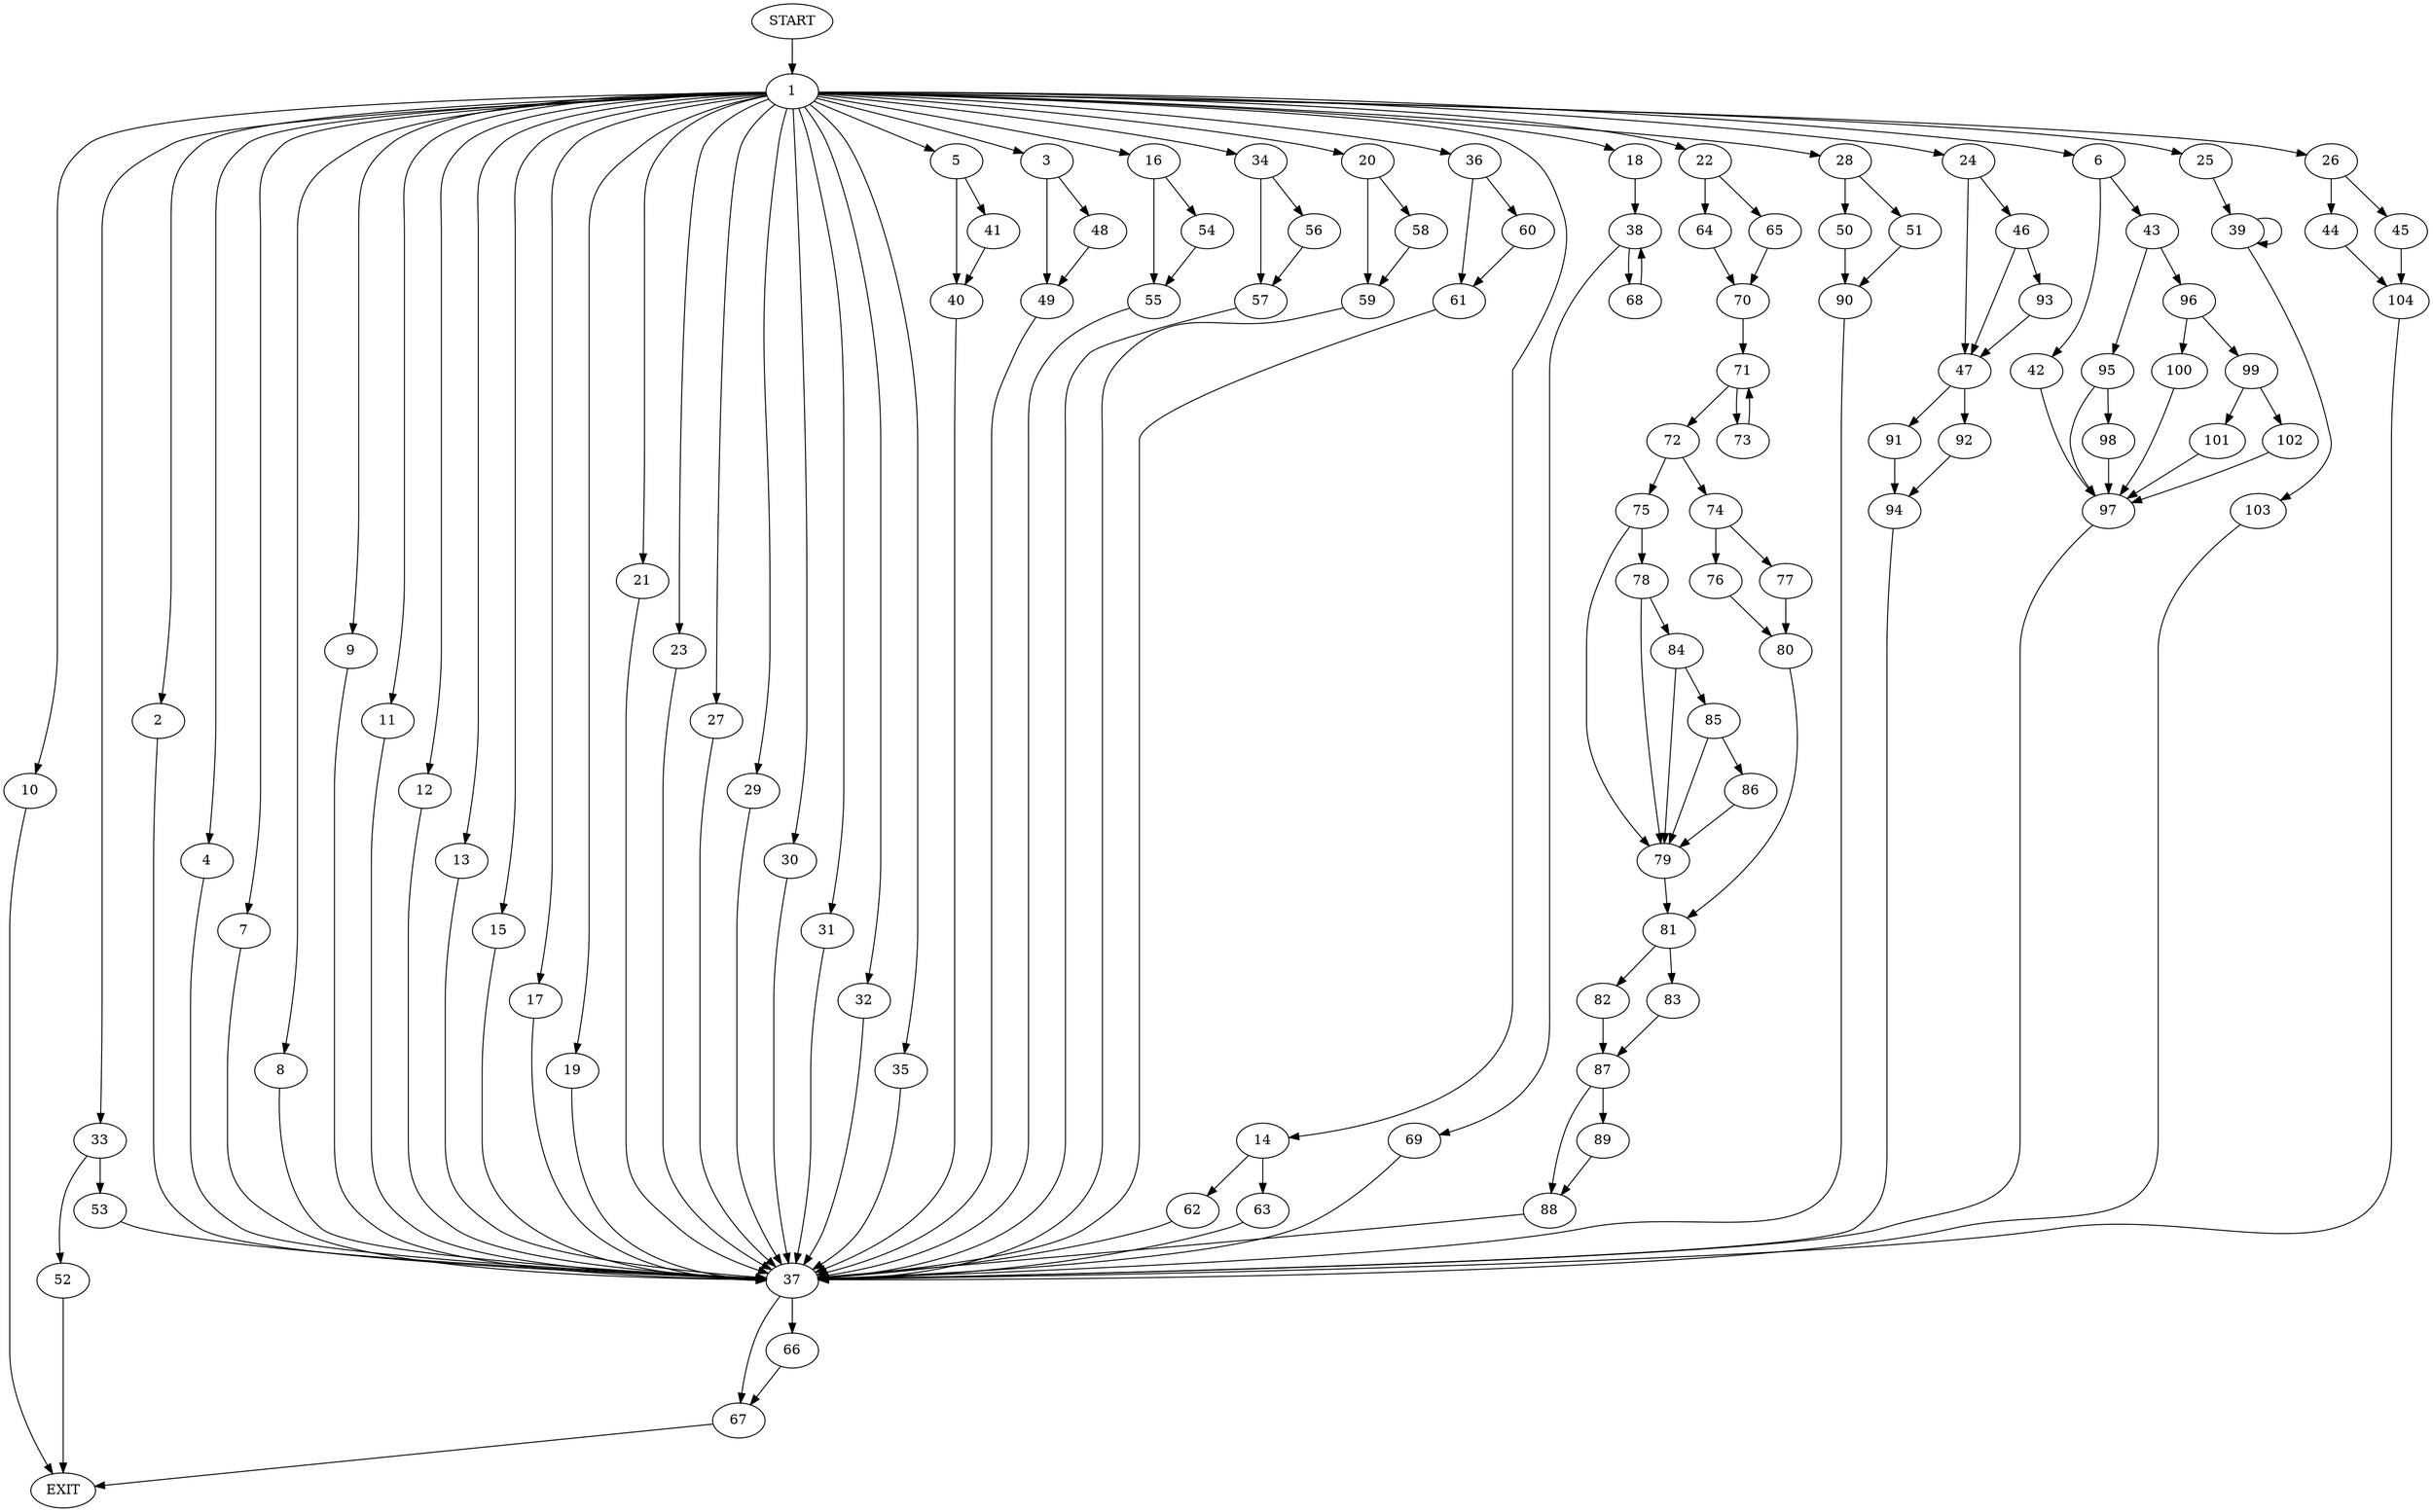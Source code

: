 digraph {
0 [label="START"]
105 [label="EXIT"]
0 -> 1
1 -> 2
1 -> 3
1 -> 4
1 -> 5
1 -> 6
1 -> 7
1 -> 8
1 -> 9
1 -> 10
1 -> 11
1 -> 12
1 -> 13
1 -> 14
1 -> 15
1 -> 16
1 -> 17
1 -> 18
1 -> 19
1 -> 20
1 -> 21
1 -> 22
1 -> 23
1 -> 24
1 -> 25
1 -> 26
1 -> 27
1 -> 28
1 -> 29
1 -> 30
1 -> 31
1 -> 32
1 -> 33
1 -> 34
1 -> 35
1 -> 36
9 -> 37
29 -> 37
17 -> 37
18 -> 38
10 -> 105
25 -> 39
15 -> 37
5 -> 40
5 -> 41
13 -> 37
19 -> 37
6 -> 42
6 -> 43
4 -> 37
35 -> 37
26 -> 44
26 -> 45
2 -> 37
8 -> 37
23 -> 37
24 -> 46
24 -> 47
27 -> 37
3 -> 48
3 -> 49
32 -> 37
28 -> 50
28 -> 51
33 -> 52
33 -> 53
16 -> 54
16 -> 55
34 -> 56
34 -> 57
31 -> 37
30 -> 37
20 -> 58
20 -> 59
36 -> 60
36 -> 61
21 -> 37
11 -> 37
7 -> 37
14 -> 62
14 -> 63
22 -> 64
22 -> 65
12 -> 37
53 -> 37
52 -> 105
37 -> 66
37 -> 67
38 -> 68
38 -> 69
68 -> 38
69 -> 37
64 -> 70
65 -> 70
70 -> 71
71 -> 72
71 -> 73
72 -> 74
72 -> 75
73 -> 71
74 -> 76
74 -> 77
75 -> 78
75 -> 79
76 -> 80
77 -> 80
80 -> 81
81 -> 82
81 -> 83
78 -> 84
78 -> 79
79 -> 81
84 -> 85
84 -> 79
85 -> 86
85 -> 79
86 -> 79
83 -> 87
82 -> 87
87 -> 88
87 -> 89
89 -> 88
88 -> 37
51 -> 90
50 -> 90
90 -> 37
62 -> 37
63 -> 37
40 -> 37
41 -> 40
54 -> 55
55 -> 37
60 -> 61
61 -> 37
47 -> 91
47 -> 92
46 -> 47
46 -> 93
93 -> 47
91 -> 94
92 -> 94
94 -> 37
43 -> 95
43 -> 96
42 -> 97
95 -> 97
95 -> 98
96 -> 99
96 -> 100
98 -> 97
97 -> 37
99 -> 101
99 -> 102
100 -> 97
102 -> 97
101 -> 97
59 -> 37
58 -> 59
57 -> 37
56 -> 57
48 -> 49
49 -> 37
39 -> 39
39 -> 103
103 -> 37
44 -> 104
45 -> 104
104 -> 37
66 -> 67
67 -> 105
}
